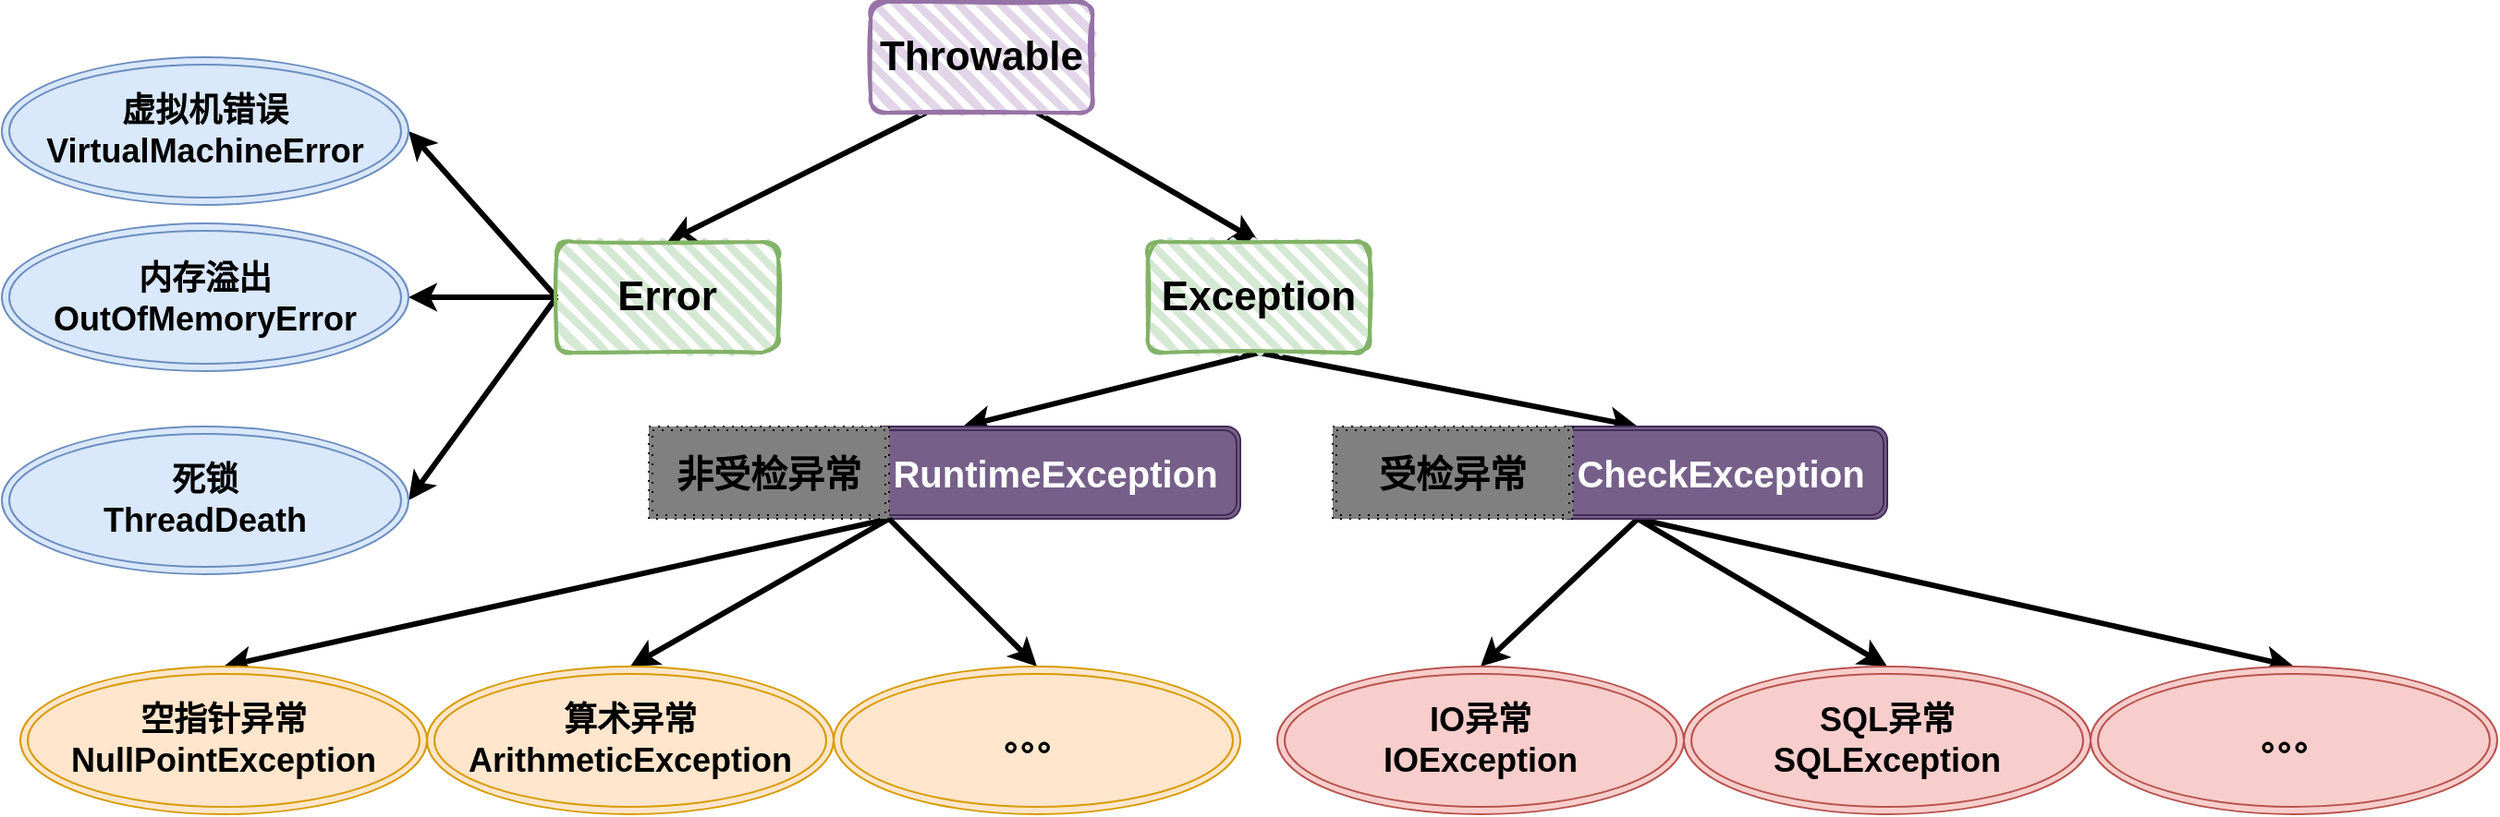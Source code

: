 <mxfile version="14.1.9" type="github">
  <diagram id="QbJb6NR9S4TFO1TL-0sL" name="Page-1">
    <mxGraphModel dx="1422" dy="804" grid="0" gridSize="10" guides="1" tooltips="1" connect="1" arrows="1" fold="1" page="1" pageScale="1" pageWidth="827" pageHeight="1169" math="0" shadow="0">
      <root>
        <mxCell id="0" />
        <mxCell id="1" parent="0" />
        <mxCell id="sOJlW5TzaMHGNiDIn5mB-4" style="rounded=0;orthogonalLoop=1;jettySize=auto;html=1;exitX=0.25;exitY=1;exitDx=0;exitDy=0;entryX=0.5;entryY=0;entryDx=0;entryDy=0;strokeWidth=3;" edge="1" parent="1" source="sOJlW5TzaMHGNiDIn5mB-1" target="sOJlW5TzaMHGNiDIn5mB-2">
          <mxGeometry relative="1" as="geometry" />
        </mxCell>
        <mxCell id="sOJlW5TzaMHGNiDIn5mB-5" style="edgeStyle=none;rounded=0;orthogonalLoop=1;jettySize=auto;html=1;exitX=0.75;exitY=1;exitDx=0;exitDy=0;entryX=0.5;entryY=0;entryDx=0;entryDy=0;strokeWidth=3;" edge="1" parent="1" source="sOJlW5TzaMHGNiDIn5mB-1" target="sOJlW5TzaMHGNiDIn5mB-3">
          <mxGeometry relative="1" as="geometry" />
        </mxCell>
        <mxCell id="sOJlW5TzaMHGNiDIn5mB-1" value="&lt;font style=&quot;font-size: 22px&quot;&gt;&lt;b&gt;Throwable&lt;/b&gt;&lt;/font&gt;" style="rounded=1;whiteSpace=wrap;html=1;strokeWidth=2;fillWeight=4;hachureGap=8;hachureAngle=45;sketch=1;strokeColor=#9673a6;fillColor=#e1d5e7;shadow=0;disableMultiStrokeFill=0;disableMultiStroke=0;" vertex="1" parent="1">
          <mxGeometry x="665" y="337" width="120" height="60" as="geometry" />
        </mxCell>
        <mxCell id="sOJlW5TzaMHGNiDIn5mB-17" style="edgeStyle=none;rounded=0;orthogonalLoop=1;jettySize=auto;html=1;exitX=0;exitY=0.5;exitDx=0;exitDy=0;entryX=1;entryY=0.5;entryDx=0;entryDy=0;strokeWidth=3;" edge="1" parent="1" source="sOJlW5TzaMHGNiDIn5mB-2" target="sOJlW5TzaMHGNiDIn5mB-6">
          <mxGeometry relative="1" as="geometry" />
        </mxCell>
        <mxCell id="sOJlW5TzaMHGNiDIn5mB-18" style="edgeStyle=none;rounded=0;orthogonalLoop=1;jettySize=auto;html=1;exitX=0;exitY=0.5;exitDx=0;exitDy=0;entryX=1;entryY=0.5;entryDx=0;entryDy=0;strokeWidth=3;" edge="1" parent="1" source="sOJlW5TzaMHGNiDIn5mB-2" target="sOJlW5TzaMHGNiDIn5mB-8">
          <mxGeometry relative="1" as="geometry" />
        </mxCell>
        <mxCell id="sOJlW5TzaMHGNiDIn5mB-19" style="edgeStyle=none;rounded=0;orthogonalLoop=1;jettySize=auto;html=1;exitX=0;exitY=0.5;exitDx=0;exitDy=0;entryX=1;entryY=0.5;entryDx=0;entryDy=0;strokeWidth=3;" edge="1" parent="1" source="sOJlW5TzaMHGNiDIn5mB-2" target="sOJlW5TzaMHGNiDIn5mB-9">
          <mxGeometry relative="1" as="geometry" />
        </mxCell>
        <mxCell id="sOJlW5TzaMHGNiDIn5mB-2" value="&lt;font style=&quot;font-size: 22px&quot;&gt;&lt;b&gt;Error&lt;/b&gt;&lt;/font&gt;" style="rounded=1;whiteSpace=wrap;html=1;strokeWidth=2;fillWeight=4;hachureGap=8;hachureAngle=45;sketch=1;strokeColor=#82b366;fillColor=#d5e8d4;shadow=0;disableMultiStrokeFill=0;disableMultiStroke=0;" vertex="1" parent="1">
          <mxGeometry x="495" y="467" width="120" height="60" as="geometry" />
        </mxCell>
        <mxCell id="sOJlW5TzaMHGNiDIn5mB-20" style="edgeStyle=none;rounded=0;orthogonalLoop=1;jettySize=auto;html=1;exitX=0.5;exitY=1;exitDx=0;exitDy=0;entryX=0.25;entryY=0;entryDx=0;entryDy=0;strokeWidth=3;" edge="1" parent="1" source="sOJlW5TzaMHGNiDIn5mB-3" target="sOJlW5TzaMHGNiDIn5mB-10">
          <mxGeometry relative="1" as="geometry" />
        </mxCell>
        <mxCell id="sOJlW5TzaMHGNiDIn5mB-21" style="edgeStyle=none;rounded=0;orthogonalLoop=1;jettySize=auto;html=1;exitX=0.5;exitY=1;exitDx=0;exitDy=0;entryX=0.25;entryY=0;entryDx=0;entryDy=0;strokeWidth=3;" edge="1" parent="1" source="sOJlW5TzaMHGNiDIn5mB-3" target="sOJlW5TzaMHGNiDIn5mB-15">
          <mxGeometry relative="1" as="geometry" />
        </mxCell>
        <mxCell id="sOJlW5TzaMHGNiDIn5mB-3" value="&lt;span style=&quot;font-size: 22px&quot;&gt;&lt;b&gt;Exception&lt;/b&gt;&lt;/span&gt;" style="rounded=1;whiteSpace=wrap;html=1;strokeWidth=2;fillWeight=4;hachureGap=8;hachureAngle=45;sketch=1;strokeColor=#82b366;fillColor=#d5e8d4;shadow=0;disableMultiStrokeFill=0;disableMultiStroke=0;" vertex="1" parent="1">
          <mxGeometry x="815" y="467" width="120" height="60" as="geometry" />
        </mxCell>
        <mxCell id="sOJlW5TzaMHGNiDIn5mB-6" value="&lt;font style=&quot;font-size: 18px&quot;&gt;&lt;b&gt;虚拟机错误&lt;br&gt;VirtualMachineError&lt;/b&gt;&lt;/font&gt;" style="ellipse;shape=doubleEllipse;whiteSpace=wrap;html=1;shadow=0;disableMultiStroke=0;disableMultiStrokeFill=0;fillColor=#dae8fc;strokeColor=#6c8ebf;" vertex="1" parent="1">
          <mxGeometry x="195" y="367" width="220" height="80" as="geometry" />
        </mxCell>
        <mxCell id="sOJlW5TzaMHGNiDIn5mB-8" value="&lt;b class=&quot;cs_cursor&quot; style=&quot;font-size: 20px&quot;&gt;&lt;span style=&quot;font-size: 18px&quot;&gt;内存溢出&lt;/span&gt;&lt;font style=&quot;font-size: 20px&quot;&gt;&lt;br&gt;&lt;/font&gt;&lt;/b&gt;&lt;b&gt;&lt;font style=&quot;font-size: 18px&quot;&gt;OutOfMemoryError&lt;/font&gt;&lt;/b&gt;" style="ellipse;shape=doubleEllipse;whiteSpace=wrap;html=1;shadow=0;disableMultiStroke=0;disableMultiStrokeFill=0;fillColor=#dae8fc;strokeColor=#6c8ebf;" vertex="1" parent="1">
          <mxGeometry x="195" y="457" width="220" height="80" as="geometry" />
        </mxCell>
        <mxCell id="sOJlW5TzaMHGNiDIn5mB-9" value="&lt;span style=&quot;font-size: 18px&quot;&gt;&lt;b class=&quot;cs_cursor&quot;&gt;死锁&lt;br&gt;ThreadDeath&lt;br&gt;&lt;/b&gt;&lt;/span&gt;" style="ellipse;shape=doubleEllipse;whiteSpace=wrap;html=1;shadow=0;disableMultiStroke=0;disableMultiStrokeFill=0;fillColor=#dae8fc;strokeColor=#6c8ebf;" vertex="1" parent="1">
          <mxGeometry x="195" y="567" width="220" height="80" as="geometry" />
        </mxCell>
        <mxCell id="sOJlW5TzaMHGNiDIn5mB-10" value="&lt;font style=&quot;font-size: 20px&quot;&gt;&lt;b&gt;RuntimeException&lt;/b&gt;&lt;/font&gt;" style="shape=ext;double=1;rounded=1;whiteSpace=wrap;html=1;shadow=0;disableMultiStroke=0;disableMultiStrokeFill=0;fillColor=#76608a;strokeColor=#432D57;fontColor=#ffffff;" vertex="1" parent="1">
          <mxGeometry x="665" y="567" width="200" height="50" as="geometry" />
        </mxCell>
        <mxCell id="sOJlW5TzaMHGNiDIn5mB-25" style="edgeStyle=none;rounded=0;orthogonalLoop=1;jettySize=auto;html=1;exitX=1;exitY=1;exitDx=0;exitDy=0;entryX=0.5;entryY=0;entryDx=0;entryDy=0;strokeWidth=3;" edge="1" parent="1" source="sOJlW5TzaMHGNiDIn5mB-14" target="sOJlW5TzaMHGNiDIn5mB-22">
          <mxGeometry relative="1" as="geometry" />
        </mxCell>
        <mxCell id="sOJlW5TzaMHGNiDIn5mB-26" style="edgeStyle=none;rounded=0;orthogonalLoop=1;jettySize=auto;html=1;exitX=1;exitY=1;exitDx=0;exitDy=0;entryX=0.5;entryY=0;entryDx=0;entryDy=0;strokeWidth=3;" edge="1" parent="1" source="sOJlW5TzaMHGNiDIn5mB-14" target="sOJlW5TzaMHGNiDIn5mB-23">
          <mxGeometry relative="1" as="geometry" />
        </mxCell>
        <mxCell id="sOJlW5TzaMHGNiDIn5mB-27" style="edgeStyle=none;rounded=0;orthogonalLoop=1;jettySize=auto;html=1;exitX=1;exitY=1;exitDx=0;exitDy=0;entryX=0.5;entryY=0;entryDx=0;entryDy=0;strokeWidth=3;" edge="1" parent="1" source="sOJlW5TzaMHGNiDIn5mB-14" target="sOJlW5TzaMHGNiDIn5mB-24">
          <mxGeometry relative="1" as="geometry" />
        </mxCell>
        <mxCell id="sOJlW5TzaMHGNiDIn5mB-14" value="&lt;font style=&quot;font-size: 20px&quot; class=&quot;cs_cursor&quot;&gt;&lt;b&gt;非受检异常&lt;/b&gt;&lt;/font&gt;" style="shape=ext;double=1;rounded=0;whiteSpace=wrap;html=1;shadow=0;disableMultiStroke=0;disableMultiStrokeFill=0;dashed=1;dashPattern=1 4;fillColor=#808080;" vertex="1" parent="1">
          <mxGeometry x="545" y="567" width="130" height="50" as="geometry" />
        </mxCell>
        <mxCell id="sOJlW5TzaMHGNiDIn5mB-31" style="edgeStyle=none;rounded=0;orthogonalLoop=1;jettySize=auto;html=1;exitX=0.25;exitY=1;exitDx=0;exitDy=0;entryX=0.5;entryY=0;entryDx=0;entryDy=0;strokeWidth=3;" edge="1" parent="1" source="sOJlW5TzaMHGNiDIn5mB-15" target="sOJlW5TzaMHGNiDIn5mB-28">
          <mxGeometry relative="1" as="geometry" />
        </mxCell>
        <mxCell id="sOJlW5TzaMHGNiDIn5mB-32" style="edgeStyle=none;rounded=0;orthogonalLoop=1;jettySize=auto;html=1;exitX=0.25;exitY=1;exitDx=0;exitDy=0;entryX=0.5;entryY=0;entryDx=0;entryDy=0;strokeWidth=3;" edge="1" parent="1" source="sOJlW5TzaMHGNiDIn5mB-15" target="sOJlW5TzaMHGNiDIn5mB-29">
          <mxGeometry relative="1" as="geometry" />
        </mxCell>
        <mxCell id="sOJlW5TzaMHGNiDIn5mB-33" style="edgeStyle=none;rounded=0;orthogonalLoop=1;jettySize=auto;html=1;exitX=0.25;exitY=1;exitDx=0;exitDy=0;entryX=0.5;entryY=0;entryDx=0;entryDy=0;strokeWidth=3;" edge="1" parent="1" source="sOJlW5TzaMHGNiDIn5mB-15" target="sOJlW5TzaMHGNiDIn5mB-30">
          <mxGeometry relative="1" as="geometry" />
        </mxCell>
        <mxCell id="sOJlW5TzaMHGNiDIn5mB-15" value="&lt;span style=&quot;font-size: 20px&quot;&gt;&lt;b&gt;CheckException&lt;/b&gt;&lt;/span&gt;" style="shape=ext;double=1;rounded=1;whiteSpace=wrap;html=1;shadow=0;disableMultiStroke=0;disableMultiStrokeFill=0;fillColor=#76608a;strokeColor=#432D57;fontColor=#ffffff;" vertex="1" parent="1">
          <mxGeometry x="1035" y="567" width="180" height="50" as="geometry" />
        </mxCell>
        <mxCell id="sOJlW5TzaMHGNiDIn5mB-16" value="&lt;font style=&quot;font-size: 20px&quot; class=&quot;cs_cursor&quot;&gt;&lt;b&gt;受检异常&lt;/b&gt;&lt;/font&gt;" style="shape=ext;double=1;rounded=0;whiteSpace=wrap;html=1;shadow=0;disableMultiStroke=0;disableMultiStrokeFill=0;dashed=1;dashPattern=1 4;fillColor=#808080;" vertex="1" parent="1">
          <mxGeometry x="915" y="567" width="130" height="50" as="geometry" />
        </mxCell>
        <mxCell id="sOJlW5TzaMHGNiDIn5mB-22" value="&lt;span style=&quot;font-size: 18px&quot;&gt;&lt;b class=&quot;cs_cursor&quot;&gt;空指针异常&lt;br&gt;NullPointException&lt;br&gt;&lt;/b&gt;&lt;/span&gt;" style="ellipse;shape=doubleEllipse;whiteSpace=wrap;html=1;shadow=0;disableMultiStroke=0;disableMultiStrokeFill=0;fillColor=#ffe6cc;strokeColor=#d79b00;" vertex="1" parent="1">
          <mxGeometry x="205" y="697" width="220" height="80" as="geometry" />
        </mxCell>
        <mxCell id="sOJlW5TzaMHGNiDIn5mB-23" value="&lt;span style=&quot;font-size: 18px&quot;&gt;&lt;b class=&quot;cs_cursor&quot;&gt;算术异常&lt;br&gt;ArithmeticException&lt;br&gt;&lt;/b&gt;&lt;/span&gt;" style="ellipse;shape=doubleEllipse;whiteSpace=wrap;html=1;shadow=0;disableMultiStroke=0;disableMultiStrokeFill=0;fillColor=#ffe6cc;strokeColor=#d79b00;" vertex="1" parent="1">
          <mxGeometry x="425" y="697" width="220" height="80" as="geometry" />
        </mxCell>
        <mxCell id="sOJlW5TzaMHGNiDIn5mB-24" value="&lt;span style=&quot;font-size: 18px&quot;&gt;&lt;b class=&quot;cs_cursor&quot;&gt;。。。&lt;br&gt;&lt;/b&gt;&lt;/span&gt;" style="ellipse;shape=doubleEllipse;whiteSpace=wrap;html=1;shadow=0;disableMultiStroke=0;disableMultiStrokeFill=0;fillColor=#ffe6cc;strokeColor=#d79b00;" vertex="1" parent="1">
          <mxGeometry x="645" y="697" width="220" height="80" as="geometry" />
        </mxCell>
        <mxCell id="sOJlW5TzaMHGNiDIn5mB-28" value="&lt;b class=&quot;cs_cursor&quot; style=&quot;font-size: 18px&quot;&gt;IO异常&lt;br&gt;IOException&lt;/b&gt;&lt;span style=&quot;font-size: 18px&quot;&gt;&lt;b class=&quot;cs_cursor&quot;&gt;&lt;br&gt;&lt;/b&gt;&lt;/span&gt;" style="ellipse;shape=doubleEllipse;whiteSpace=wrap;html=1;shadow=0;disableMultiStroke=0;disableMultiStrokeFill=0;fillColor=#f8cecc;strokeColor=#b85450;" vertex="1" parent="1">
          <mxGeometry x="885" y="697" width="220" height="80" as="geometry" />
        </mxCell>
        <mxCell id="sOJlW5TzaMHGNiDIn5mB-29" value="&lt;span style=&quot;font-size: 18px&quot;&gt;&lt;b class=&quot;cs_cursor&quot;&gt;SQL异常&lt;br&gt;SQLException&lt;br&gt;&lt;/b&gt;&lt;/span&gt;" style="ellipse;shape=doubleEllipse;whiteSpace=wrap;html=1;shadow=0;disableMultiStroke=0;disableMultiStrokeFill=0;fillColor=#f8cecc;strokeColor=#b85450;" vertex="1" parent="1">
          <mxGeometry x="1105" y="697" width="220" height="80" as="geometry" />
        </mxCell>
        <mxCell id="sOJlW5TzaMHGNiDIn5mB-30" value="&lt;span style=&quot;font-size: 18px&quot;&gt;&lt;b class=&quot;cs_cursor&quot;&gt;。。。&lt;br&gt;&lt;/b&gt;&lt;/span&gt;" style="ellipse;shape=doubleEllipse;whiteSpace=wrap;html=1;shadow=0;disableMultiStroke=0;disableMultiStrokeFill=0;fillColor=#f8cecc;strokeColor=#b85450;" vertex="1" parent="1">
          <mxGeometry x="1325" y="697" width="220" height="80" as="geometry" />
        </mxCell>
      </root>
    </mxGraphModel>
  </diagram>
</mxfile>

